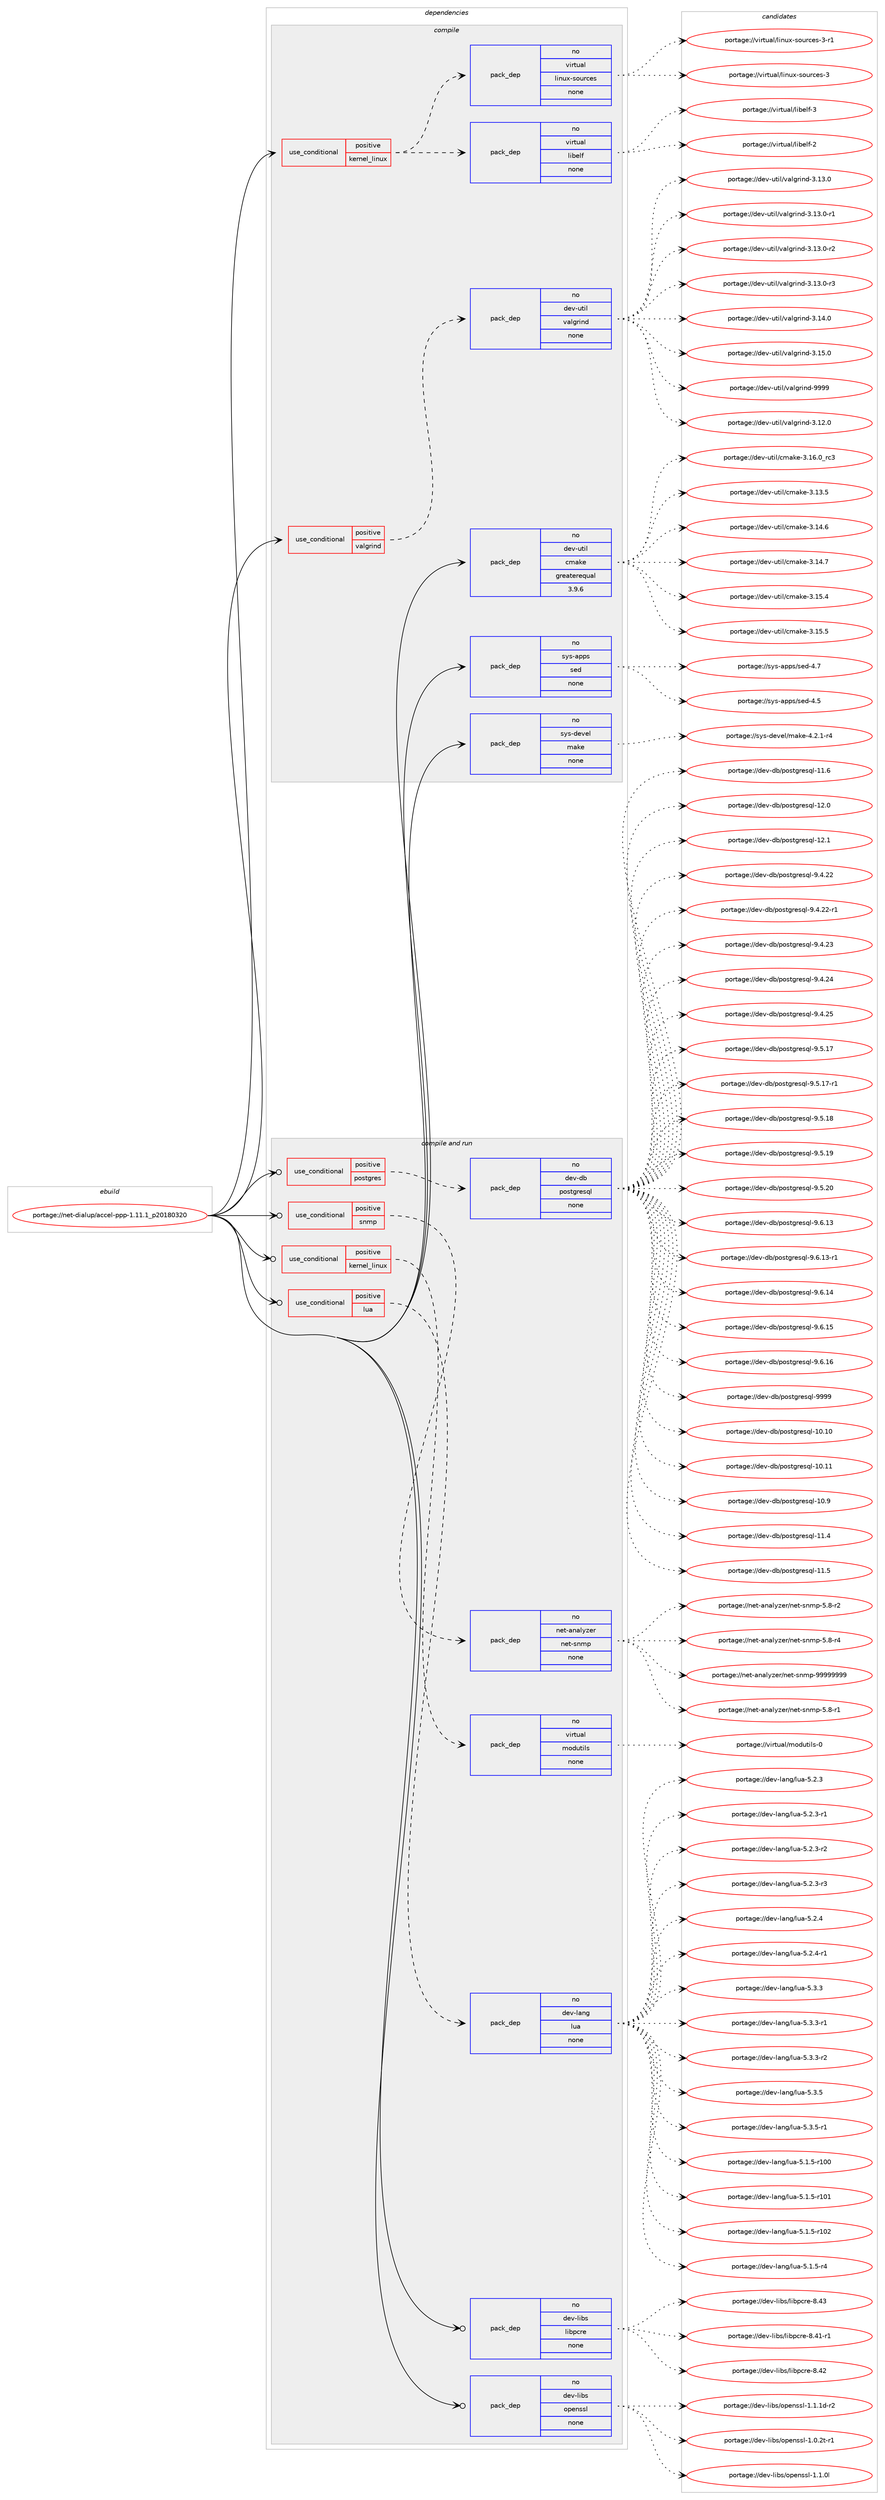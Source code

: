 digraph prolog {

# *************
# Graph options
# *************

newrank=true;
concentrate=true;
compound=true;
graph [rankdir=LR,fontname=Helvetica,fontsize=10,ranksep=1.5];#, ranksep=2.5, nodesep=0.2];
edge  [arrowhead=vee];
node  [fontname=Helvetica,fontsize=10];

# **********
# The ebuild
# **********

subgraph cluster_leftcol {
color=gray;
rank=same;
label=<<i>ebuild</i>>;
id [label="portage://net-dialup/accel-ppp-1.11.1_p20180320", color=red, width=4, href="../net-dialup/accel-ppp-1.11.1_p20180320.svg"];
}

# ****************
# The dependencies
# ****************

subgraph cluster_midcol {
color=gray;
label=<<i>dependencies</i>>;
subgraph cluster_compile {
fillcolor="#eeeeee";
style=filled;
label=<<i>compile</i>>;
subgraph cond87410 {
dependency350236 [label=<<TABLE BORDER="0" CELLBORDER="1" CELLSPACING="0" CELLPADDING="4"><TR><TD ROWSPAN="3" CELLPADDING="10">use_conditional</TD></TR><TR><TD>positive</TD></TR><TR><TD>kernel_linux</TD></TR></TABLE>>, shape=none, color=red];
subgraph pack257045 {
dependency350237 [label=<<TABLE BORDER="0" CELLBORDER="1" CELLSPACING="0" CELLPADDING="4" WIDTH="220"><TR><TD ROWSPAN="6" CELLPADDING="30">pack_dep</TD></TR><TR><TD WIDTH="110">no</TD></TR><TR><TD>virtual</TD></TR><TR><TD>linux-sources</TD></TR><TR><TD>none</TD></TR><TR><TD></TD></TR></TABLE>>, shape=none, color=blue];
}
dependency350236:e -> dependency350237:w [weight=20,style="dashed",arrowhead="vee"];
subgraph pack257046 {
dependency350238 [label=<<TABLE BORDER="0" CELLBORDER="1" CELLSPACING="0" CELLPADDING="4" WIDTH="220"><TR><TD ROWSPAN="6" CELLPADDING="30">pack_dep</TD></TR><TR><TD WIDTH="110">no</TD></TR><TR><TD>virtual</TD></TR><TR><TD>libelf</TD></TR><TR><TD>none</TD></TR><TR><TD></TD></TR></TABLE>>, shape=none, color=blue];
}
dependency350236:e -> dependency350238:w [weight=20,style="dashed",arrowhead="vee"];
}
id:e -> dependency350236:w [weight=20,style="solid",arrowhead="vee"];
subgraph cond87411 {
dependency350239 [label=<<TABLE BORDER="0" CELLBORDER="1" CELLSPACING="0" CELLPADDING="4"><TR><TD ROWSPAN="3" CELLPADDING="10">use_conditional</TD></TR><TR><TD>positive</TD></TR><TR><TD>valgrind</TD></TR></TABLE>>, shape=none, color=red];
subgraph pack257047 {
dependency350240 [label=<<TABLE BORDER="0" CELLBORDER="1" CELLSPACING="0" CELLPADDING="4" WIDTH="220"><TR><TD ROWSPAN="6" CELLPADDING="30">pack_dep</TD></TR><TR><TD WIDTH="110">no</TD></TR><TR><TD>dev-util</TD></TR><TR><TD>valgrind</TD></TR><TR><TD>none</TD></TR><TR><TD></TD></TR></TABLE>>, shape=none, color=blue];
}
dependency350239:e -> dependency350240:w [weight=20,style="dashed",arrowhead="vee"];
}
id:e -> dependency350239:w [weight=20,style="solid",arrowhead="vee"];
subgraph pack257048 {
dependency350241 [label=<<TABLE BORDER="0" CELLBORDER="1" CELLSPACING="0" CELLPADDING="4" WIDTH="220"><TR><TD ROWSPAN="6" CELLPADDING="30">pack_dep</TD></TR><TR><TD WIDTH="110">no</TD></TR><TR><TD>dev-util</TD></TR><TR><TD>cmake</TD></TR><TR><TD>greaterequal</TD></TR><TR><TD>3.9.6</TD></TR></TABLE>>, shape=none, color=blue];
}
id:e -> dependency350241:w [weight=20,style="solid",arrowhead="vee"];
subgraph pack257049 {
dependency350242 [label=<<TABLE BORDER="0" CELLBORDER="1" CELLSPACING="0" CELLPADDING="4" WIDTH="220"><TR><TD ROWSPAN="6" CELLPADDING="30">pack_dep</TD></TR><TR><TD WIDTH="110">no</TD></TR><TR><TD>sys-apps</TD></TR><TR><TD>sed</TD></TR><TR><TD>none</TD></TR><TR><TD></TD></TR></TABLE>>, shape=none, color=blue];
}
id:e -> dependency350242:w [weight=20,style="solid",arrowhead="vee"];
subgraph pack257050 {
dependency350243 [label=<<TABLE BORDER="0" CELLBORDER="1" CELLSPACING="0" CELLPADDING="4" WIDTH="220"><TR><TD ROWSPAN="6" CELLPADDING="30">pack_dep</TD></TR><TR><TD WIDTH="110">no</TD></TR><TR><TD>sys-devel</TD></TR><TR><TD>make</TD></TR><TR><TD>none</TD></TR><TR><TD></TD></TR></TABLE>>, shape=none, color=blue];
}
id:e -> dependency350243:w [weight=20,style="solid",arrowhead="vee"];
}
subgraph cluster_compileandrun {
fillcolor="#eeeeee";
style=filled;
label=<<i>compile and run</i>>;
subgraph cond87412 {
dependency350244 [label=<<TABLE BORDER="0" CELLBORDER="1" CELLSPACING="0" CELLPADDING="4"><TR><TD ROWSPAN="3" CELLPADDING="10">use_conditional</TD></TR><TR><TD>positive</TD></TR><TR><TD>kernel_linux</TD></TR></TABLE>>, shape=none, color=red];
subgraph pack257051 {
dependency350245 [label=<<TABLE BORDER="0" CELLBORDER="1" CELLSPACING="0" CELLPADDING="4" WIDTH="220"><TR><TD ROWSPAN="6" CELLPADDING="30">pack_dep</TD></TR><TR><TD WIDTH="110">no</TD></TR><TR><TD>virtual</TD></TR><TR><TD>modutils</TD></TR><TR><TD>none</TD></TR><TR><TD></TD></TR></TABLE>>, shape=none, color=blue];
}
dependency350244:e -> dependency350245:w [weight=20,style="dashed",arrowhead="vee"];
}
id:e -> dependency350244:w [weight=20,style="solid",arrowhead="odotvee"];
subgraph cond87413 {
dependency350246 [label=<<TABLE BORDER="0" CELLBORDER="1" CELLSPACING="0" CELLPADDING="4"><TR><TD ROWSPAN="3" CELLPADDING="10">use_conditional</TD></TR><TR><TD>positive</TD></TR><TR><TD>lua</TD></TR></TABLE>>, shape=none, color=red];
subgraph pack257052 {
dependency350247 [label=<<TABLE BORDER="0" CELLBORDER="1" CELLSPACING="0" CELLPADDING="4" WIDTH="220"><TR><TD ROWSPAN="6" CELLPADDING="30">pack_dep</TD></TR><TR><TD WIDTH="110">no</TD></TR><TR><TD>dev-lang</TD></TR><TR><TD>lua</TD></TR><TR><TD>none</TD></TR><TR><TD></TD></TR></TABLE>>, shape=none, color=blue];
}
dependency350246:e -> dependency350247:w [weight=20,style="dashed",arrowhead="vee"];
}
id:e -> dependency350246:w [weight=20,style="solid",arrowhead="odotvee"];
subgraph cond87414 {
dependency350248 [label=<<TABLE BORDER="0" CELLBORDER="1" CELLSPACING="0" CELLPADDING="4"><TR><TD ROWSPAN="3" CELLPADDING="10">use_conditional</TD></TR><TR><TD>positive</TD></TR><TR><TD>postgres</TD></TR></TABLE>>, shape=none, color=red];
subgraph pack257053 {
dependency350249 [label=<<TABLE BORDER="0" CELLBORDER="1" CELLSPACING="0" CELLPADDING="4" WIDTH="220"><TR><TD ROWSPAN="6" CELLPADDING="30">pack_dep</TD></TR><TR><TD WIDTH="110">no</TD></TR><TR><TD>dev-db</TD></TR><TR><TD>postgresql</TD></TR><TR><TD>none</TD></TR><TR><TD></TD></TR></TABLE>>, shape=none, color=blue];
}
dependency350248:e -> dependency350249:w [weight=20,style="dashed",arrowhead="vee"];
}
id:e -> dependency350248:w [weight=20,style="solid",arrowhead="odotvee"];
subgraph cond87415 {
dependency350250 [label=<<TABLE BORDER="0" CELLBORDER="1" CELLSPACING="0" CELLPADDING="4"><TR><TD ROWSPAN="3" CELLPADDING="10">use_conditional</TD></TR><TR><TD>positive</TD></TR><TR><TD>snmp</TD></TR></TABLE>>, shape=none, color=red];
subgraph pack257054 {
dependency350251 [label=<<TABLE BORDER="0" CELLBORDER="1" CELLSPACING="0" CELLPADDING="4" WIDTH="220"><TR><TD ROWSPAN="6" CELLPADDING="30">pack_dep</TD></TR><TR><TD WIDTH="110">no</TD></TR><TR><TD>net-analyzer</TD></TR><TR><TD>net-snmp</TD></TR><TR><TD>none</TD></TR><TR><TD></TD></TR></TABLE>>, shape=none, color=blue];
}
dependency350250:e -> dependency350251:w [weight=20,style="dashed",arrowhead="vee"];
}
id:e -> dependency350250:w [weight=20,style="solid",arrowhead="odotvee"];
subgraph pack257055 {
dependency350252 [label=<<TABLE BORDER="0" CELLBORDER="1" CELLSPACING="0" CELLPADDING="4" WIDTH="220"><TR><TD ROWSPAN="6" CELLPADDING="30">pack_dep</TD></TR><TR><TD WIDTH="110">no</TD></TR><TR><TD>dev-libs</TD></TR><TR><TD>libpcre</TD></TR><TR><TD>none</TD></TR><TR><TD></TD></TR></TABLE>>, shape=none, color=blue];
}
id:e -> dependency350252:w [weight=20,style="solid",arrowhead="odotvee"];
subgraph pack257056 {
dependency350253 [label=<<TABLE BORDER="0" CELLBORDER="1" CELLSPACING="0" CELLPADDING="4" WIDTH="220"><TR><TD ROWSPAN="6" CELLPADDING="30">pack_dep</TD></TR><TR><TD WIDTH="110">no</TD></TR><TR><TD>dev-libs</TD></TR><TR><TD>openssl</TD></TR><TR><TD>none</TD></TR><TR><TD></TD></TR></TABLE>>, shape=none, color=blue];
}
id:e -> dependency350253:w [weight=20,style="solid",arrowhead="odotvee"];
}
subgraph cluster_run {
fillcolor="#eeeeee";
style=filled;
label=<<i>run</i>>;
}
}

# **************
# The candidates
# **************

subgraph cluster_choices {
rank=same;
color=gray;
label=<<i>candidates</i>>;

subgraph choice257045 {
color=black;
nodesep=1;
choiceportage118105114116117971084710810511011712045115111117114991011154551 [label="portage://virtual/linux-sources-3", color=red, width=4,href="../virtual/linux-sources-3.svg"];
choiceportage1181051141161179710847108105110117120451151111171149910111545514511449 [label="portage://virtual/linux-sources-3-r1", color=red, width=4,href="../virtual/linux-sources-3-r1.svg"];
dependency350237:e -> choiceportage118105114116117971084710810511011712045115111117114991011154551:w [style=dotted,weight="100"];
dependency350237:e -> choiceportage1181051141161179710847108105110117120451151111171149910111545514511449:w [style=dotted,weight="100"];
}
subgraph choice257046 {
color=black;
nodesep=1;
choiceportage1181051141161179710847108105981011081024550 [label="portage://virtual/libelf-2", color=red, width=4,href="../virtual/libelf-2.svg"];
choiceportage1181051141161179710847108105981011081024551 [label="portage://virtual/libelf-3", color=red, width=4,href="../virtual/libelf-3.svg"];
dependency350238:e -> choiceportage1181051141161179710847108105981011081024550:w [style=dotted,weight="100"];
dependency350238:e -> choiceportage1181051141161179710847108105981011081024551:w [style=dotted,weight="100"];
}
subgraph choice257047 {
color=black;
nodesep=1;
choiceportage10010111845117116105108471189710810311410511010045514649504648 [label="portage://dev-util/valgrind-3.12.0", color=red, width=4,href="../dev-util/valgrind-3.12.0.svg"];
choiceportage10010111845117116105108471189710810311410511010045514649514648 [label="portage://dev-util/valgrind-3.13.0", color=red, width=4,href="../dev-util/valgrind-3.13.0.svg"];
choiceportage100101118451171161051084711897108103114105110100455146495146484511449 [label="portage://dev-util/valgrind-3.13.0-r1", color=red, width=4,href="../dev-util/valgrind-3.13.0-r1.svg"];
choiceportage100101118451171161051084711897108103114105110100455146495146484511450 [label="portage://dev-util/valgrind-3.13.0-r2", color=red, width=4,href="../dev-util/valgrind-3.13.0-r2.svg"];
choiceportage100101118451171161051084711897108103114105110100455146495146484511451 [label="portage://dev-util/valgrind-3.13.0-r3", color=red, width=4,href="../dev-util/valgrind-3.13.0-r3.svg"];
choiceportage10010111845117116105108471189710810311410511010045514649524648 [label="portage://dev-util/valgrind-3.14.0", color=red, width=4,href="../dev-util/valgrind-3.14.0.svg"];
choiceportage10010111845117116105108471189710810311410511010045514649534648 [label="portage://dev-util/valgrind-3.15.0", color=red, width=4,href="../dev-util/valgrind-3.15.0.svg"];
choiceportage1001011184511711610510847118971081031141051101004557575757 [label="portage://dev-util/valgrind-9999", color=red, width=4,href="../dev-util/valgrind-9999.svg"];
dependency350240:e -> choiceportage10010111845117116105108471189710810311410511010045514649504648:w [style=dotted,weight="100"];
dependency350240:e -> choiceportage10010111845117116105108471189710810311410511010045514649514648:w [style=dotted,weight="100"];
dependency350240:e -> choiceportage100101118451171161051084711897108103114105110100455146495146484511449:w [style=dotted,weight="100"];
dependency350240:e -> choiceportage100101118451171161051084711897108103114105110100455146495146484511450:w [style=dotted,weight="100"];
dependency350240:e -> choiceportage100101118451171161051084711897108103114105110100455146495146484511451:w [style=dotted,weight="100"];
dependency350240:e -> choiceportage10010111845117116105108471189710810311410511010045514649524648:w [style=dotted,weight="100"];
dependency350240:e -> choiceportage10010111845117116105108471189710810311410511010045514649534648:w [style=dotted,weight="100"];
dependency350240:e -> choiceportage1001011184511711610510847118971081031141051101004557575757:w [style=dotted,weight="100"];
}
subgraph choice257048 {
color=black;
nodesep=1;
choiceportage1001011184511711610510847991099710710145514649514653 [label="portage://dev-util/cmake-3.13.5", color=red, width=4,href="../dev-util/cmake-3.13.5.svg"];
choiceportage1001011184511711610510847991099710710145514649524654 [label="portage://dev-util/cmake-3.14.6", color=red, width=4,href="../dev-util/cmake-3.14.6.svg"];
choiceportage1001011184511711610510847991099710710145514649524655 [label="portage://dev-util/cmake-3.14.7", color=red, width=4,href="../dev-util/cmake-3.14.7.svg"];
choiceportage1001011184511711610510847991099710710145514649534652 [label="portage://dev-util/cmake-3.15.4", color=red, width=4,href="../dev-util/cmake-3.15.4.svg"];
choiceportage1001011184511711610510847991099710710145514649534653 [label="portage://dev-util/cmake-3.15.5", color=red, width=4,href="../dev-util/cmake-3.15.5.svg"];
choiceportage1001011184511711610510847991099710710145514649544648951149951 [label="portage://dev-util/cmake-3.16.0_rc3", color=red, width=4,href="../dev-util/cmake-3.16.0_rc3.svg"];
dependency350241:e -> choiceportage1001011184511711610510847991099710710145514649514653:w [style=dotted,weight="100"];
dependency350241:e -> choiceportage1001011184511711610510847991099710710145514649524654:w [style=dotted,weight="100"];
dependency350241:e -> choiceportage1001011184511711610510847991099710710145514649524655:w [style=dotted,weight="100"];
dependency350241:e -> choiceportage1001011184511711610510847991099710710145514649534652:w [style=dotted,weight="100"];
dependency350241:e -> choiceportage1001011184511711610510847991099710710145514649534653:w [style=dotted,weight="100"];
dependency350241:e -> choiceportage1001011184511711610510847991099710710145514649544648951149951:w [style=dotted,weight="100"];
}
subgraph choice257049 {
color=black;
nodesep=1;
choiceportage11512111545971121121154711510110045524653 [label="portage://sys-apps/sed-4.5", color=red, width=4,href="../sys-apps/sed-4.5.svg"];
choiceportage11512111545971121121154711510110045524655 [label="portage://sys-apps/sed-4.7", color=red, width=4,href="../sys-apps/sed-4.7.svg"];
dependency350242:e -> choiceportage11512111545971121121154711510110045524653:w [style=dotted,weight="100"];
dependency350242:e -> choiceportage11512111545971121121154711510110045524655:w [style=dotted,weight="100"];
}
subgraph choice257050 {
color=black;
nodesep=1;
choiceportage1151211154510010111810110847109971071014552465046494511452 [label="portage://sys-devel/make-4.2.1-r4", color=red, width=4,href="../sys-devel/make-4.2.1-r4.svg"];
dependency350243:e -> choiceportage1151211154510010111810110847109971071014552465046494511452:w [style=dotted,weight="100"];
}
subgraph choice257051 {
color=black;
nodesep=1;
choiceportage11810511411611797108471091111001171161051081154548 [label="portage://virtual/modutils-0", color=red, width=4,href="../virtual/modutils-0.svg"];
dependency350245:e -> choiceportage11810511411611797108471091111001171161051081154548:w [style=dotted,weight="100"];
}
subgraph choice257052 {
color=black;
nodesep=1;
choiceportage1001011184510897110103471081179745534649465345114494848 [label="portage://dev-lang/lua-5.1.5-r100", color=red, width=4,href="../dev-lang/lua-5.1.5-r100.svg"];
choiceportage1001011184510897110103471081179745534649465345114494849 [label="portage://dev-lang/lua-5.1.5-r101", color=red, width=4,href="../dev-lang/lua-5.1.5-r101.svg"];
choiceportage1001011184510897110103471081179745534649465345114494850 [label="portage://dev-lang/lua-5.1.5-r102", color=red, width=4,href="../dev-lang/lua-5.1.5-r102.svg"];
choiceportage100101118451089711010347108117974553464946534511452 [label="portage://dev-lang/lua-5.1.5-r4", color=red, width=4,href="../dev-lang/lua-5.1.5-r4.svg"];
choiceportage10010111845108971101034710811797455346504651 [label="portage://dev-lang/lua-5.2.3", color=red, width=4,href="../dev-lang/lua-5.2.3.svg"];
choiceportage100101118451089711010347108117974553465046514511449 [label="portage://dev-lang/lua-5.2.3-r1", color=red, width=4,href="../dev-lang/lua-5.2.3-r1.svg"];
choiceportage100101118451089711010347108117974553465046514511450 [label="portage://dev-lang/lua-5.2.3-r2", color=red, width=4,href="../dev-lang/lua-5.2.3-r2.svg"];
choiceportage100101118451089711010347108117974553465046514511451 [label="portage://dev-lang/lua-5.2.3-r3", color=red, width=4,href="../dev-lang/lua-5.2.3-r3.svg"];
choiceportage10010111845108971101034710811797455346504652 [label="portage://dev-lang/lua-5.2.4", color=red, width=4,href="../dev-lang/lua-5.2.4.svg"];
choiceportage100101118451089711010347108117974553465046524511449 [label="portage://dev-lang/lua-5.2.4-r1", color=red, width=4,href="../dev-lang/lua-5.2.4-r1.svg"];
choiceportage10010111845108971101034710811797455346514651 [label="portage://dev-lang/lua-5.3.3", color=red, width=4,href="../dev-lang/lua-5.3.3.svg"];
choiceportage100101118451089711010347108117974553465146514511449 [label="portage://dev-lang/lua-5.3.3-r1", color=red, width=4,href="../dev-lang/lua-5.3.3-r1.svg"];
choiceportage100101118451089711010347108117974553465146514511450 [label="portage://dev-lang/lua-5.3.3-r2", color=red, width=4,href="../dev-lang/lua-5.3.3-r2.svg"];
choiceportage10010111845108971101034710811797455346514653 [label="portage://dev-lang/lua-5.3.5", color=red, width=4,href="../dev-lang/lua-5.3.5.svg"];
choiceportage100101118451089711010347108117974553465146534511449 [label="portage://dev-lang/lua-5.3.5-r1", color=red, width=4,href="../dev-lang/lua-5.3.5-r1.svg"];
dependency350247:e -> choiceportage1001011184510897110103471081179745534649465345114494848:w [style=dotted,weight="100"];
dependency350247:e -> choiceportage1001011184510897110103471081179745534649465345114494849:w [style=dotted,weight="100"];
dependency350247:e -> choiceportage1001011184510897110103471081179745534649465345114494850:w [style=dotted,weight="100"];
dependency350247:e -> choiceportage100101118451089711010347108117974553464946534511452:w [style=dotted,weight="100"];
dependency350247:e -> choiceportage10010111845108971101034710811797455346504651:w [style=dotted,weight="100"];
dependency350247:e -> choiceportage100101118451089711010347108117974553465046514511449:w [style=dotted,weight="100"];
dependency350247:e -> choiceportage100101118451089711010347108117974553465046514511450:w [style=dotted,weight="100"];
dependency350247:e -> choiceportage100101118451089711010347108117974553465046514511451:w [style=dotted,weight="100"];
dependency350247:e -> choiceportage10010111845108971101034710811797455346504652:w [style=dotted,weight="100"];
dependency350247:e -> choiceportage100101118451089711010347108117974553465046524511449:w [style=dotted,weight="100"];
dependency350247:e -> choiceportage10010111845108971101034710811797455346514651:w [style=dotted,weight="100"];
dependency350247:e -> choiceportage100101118451089711010347108117974553465146514511449:w [style=dotted,weight="100"];
dependency350247:e -> choiceportage100101118451089711010347108117974553465146514511450:w [style=dotted,weight="100"];
dependency350247:e -> choiceportage10010111845108971101034710811797455346514653:w [style=dotted,weight="100"];
dependency350247:e -> choiceportage100101118451089711010347108117974553465146534511449:w [style=dotted,weight="100"];
}
subgraph choice257053 {
color=black;
nodesep=1;
choiceportage100101118451009847112111115116103114101115113108454948464948 [label="portage://dev-db/postgresql-10.10", color=red, width=4,href="../dev-db/postgresql-10.10.svg"];
choiceportage100101118451009847112111115116103114101115113108454948464949 [label="portage://dev-db/postgresql-10.11", color=red, width=4,href="../dev-db/postgresql-10.11.svg"];
choiceportage1001011184510098471121111151161031141011151131084549484657 [label="portage://dev-db/postgresql-10.9", color=red, width=4,href="../dev-db/postgresql-10.9.svg"];
choiceportage1001011184510098471121111151161031141011151131084549494652 [label="portage://dev-db/postgresql-11.4", color=red, width=4,href="../dev-db/postgresql-11.4.svg"];
choiceportage1001011184510098471121111151161031141011151131084549494653 [label="portage://dev-db/postgresql-11.5", color=red, width=4,href="../dev-db/postgresql-11.5.svg"];
choiceportage1001011184510098471121111151161031141011151131084549494654 [label="portage://dev-db/postgresql-11.6", color=red, width=4,href="../dev-db/postgresql-11.6.svg"];
choiceportage1001011184510098471121111151161031141011151131084549504648 [label="portage://dev-db/postgresql-12.0", color=red, width=4,href="../dev-db/postgresql-12.0.svg"];
choiceportage1001011184510098471121111151161031141011151131084549504649 [label="portage://dev-db/postgresql-12.1", color=red, width=4,href="../dev-db/postgresql-12.1.svg"];
choiceportage10010111845100984711211111511610311410111511310845574652465050 [label="portage://dev-db/postgresql-9.4.22", color=red, width=4,href="../dev-db/postgresql-9.4.22.svg"];
choiceportage100101118451009847112111115116103114101115113108455746524650504511449 [label="portage://dev-db/postgresql-9.4.22-r1", color=red, width=4,href="../dev-db/postgresql-9.4.22-r1.svg"];
choiceportage10010111845100984711211111511610311410111511310845574652465051 [label="portage://dev-db/postgresql-9.4.23", color=red, width=4,href="../dev-db/postgresql-9.4.23.svg"];
choiceportage10010111845100984711211111511610311410111511310845574652465052 [label="portage://dev-db/postgresql-9.4.24", color=red, width=4,href="../dev-db/postgresql-9.4.24.svg"];
choiceportage10010111845100984711211111511610311410111511310845574652465053 [label="portage://dev-db/postgresql-9.4.25", color=red, width=4,href="../dev-db/postgresql-9.4.25.svg"];
choiceportage10010111845100984711211111511610311410111511310845574653464955 [label="portage://dev-db/postgresql-9.5.17", color=red, width=4,href="../dev-db/postgresql-9.5.17.svg"];
choiceportage100101118451009847112111115116103114101115113108455746534649554511449 [label="portage://dev-db/postgresql-9.5.17-r1", color=red, width=4,href="../dev-db/postgresql-9.5.17-r1.svg"];
choiceportage10010111845100984711211111511610311410111511310845574653464956 [label="portage://dev-db/postgresql-9.5.18", color=red, width=4,href="../dev-db/postgresql-9.5.18.svg"];
choiceportage10010111845100984711211111511610311410111511310845574653464957 [label="portage://dev-db/postgresql-9.5.19", color=red, width=4,href="../dev-db/postgresql-9.5.19.svg"];
choiceportage10010111845100984711211111511610311410111511310845574653465048 [label="portage://dev-db/postgresql-9.5.20", color=red, width=4,href="../dev-db/postgresql-9.5.20.svg"];
choiceportage10010111845100984711211111511610311410111511310845574654464951 [label="portage://dev-db/postgresql-9.6.13", color=red, width=4,href="../dev-db/postgresql-9.6.13.svg"];
choiceportage100101118451009847112111115116103114101115113108455746544649514511449 [label="portage://dev-db/postgresql-9.6.13-r1", color=red, width=4,href="../dev-db/postgresql-9.6.13-r1.svg"];
choiceportage10010111845100984711211111511610311410111511310845574654464952 [label="portage://dev-db/postgresql-9.6.14", color=red, width=4,href="../dev-db/postgresql-9.6.14.svg"];
choiceportage10010111845100984711211111511610311410111511310845574654464953 [label="portage://dev-db/postgresql-9.6.15", color=red, width=4,href="../dev-db/postgresql-9.6.15.svg"];
choiceportage10010111845100984711211111511610311410111511310845574654464954 [label="portage://dev-db/postgresql-9.6.16", color=red, width=4,href="../dev-db/postgresql-9.6.16.svg"];
choiceportage1001011184510098471121111151161031141011151131084557575757 [label="portage://dev-db/postgresql-9999", color=red, width=4,href="../dev-db/postgresql-9999.svg"];
dependency350249:e -> choiceportage100101118451009847112111115116103114101115113108454948464948:w [style=dotted,weight="100"];
dependency350249:e -> choiceportage100101118451009847112111115116103114101115113108454948464949:w [style=dotted,weight="100"];
dependency350249:e -> choiceportage1001011184510098471121111151161031141011151131084549484657:w [style=dotted,weight="100"];
dependency350249:e -> choiceportage1001011184510098471121111151161031141011151131084549494652:w [style=dotted,weight="100"];
dependency350249:e -> choiceportage1001011184510098471121111151161031141011151131084549494653:w [style=dotted,weight="100"];
dependency350249:e -> choiceportage1001011184510098471121111151161031141011151131084549494654:w [style=dotted,weight="100"];
dependency350249:e -> choiceportage1001011184510098471121111151161031141011151131084549504648:w [style=dotted,weight="100"];
dependency350249:e -> choiceportage1001011184510098471121111151161031141011151131084549504649:w [style=dotted,weight="100"];
dependency350249:e -> choiceportage10010111845100984711211111511610311410111511310845574652465050:w [style=dotted,weight="100"];
dependency350249:e -> choiceportage100101118451009847112111115116103114101115113108455746524650504511449:w [style=dotted,weight="100"];
dependency350249:e -> choiceportage10010111845100984711211111511610311410111511310845574652465051:w [style=dotted,weight="100"];
dependency350249:e -> choiceportage10010111845100984711211111511610311410111511310845574652465052:w [style=dotted,weight="100"];
dependency350249:e -> choiceportage10010111845100984711211111511610311410111511310845574652465053:w [style=dotted,weight="100"];
dependency350249:e -> choiceportage10010111845100984711211111511610311410111511310845574653464955:w [style=dotted,weight="100"];
dependency350249:e -> choiceportage100101118451009847112111115116103114101115113108455746534649554511449:w [style=dotted,weight="100"];
dependency350249:e -> choiceportage10010111845100984711211111511610311410111511310845574653464956:w [style=dotted,weight="100"];
dependency350249:e -> choiceportage10010111845100984711211111511610311410111511310845574653464957:w [style=dotted,weight="100"];
dependency350249:e -> choiceportage10010111845100984711211111511610311410111511310845574653465048:w [style=dotted,weight="100"];
dependency350249:e -> choiceportage10010111845100984711211111511610311410111511310845574654464951:w [style=dotted,weight="100"];
dependency350249:e -> choiceportage100101118451009847112111115116103114101115113108455746544649514511449:w [style=dotted,weight="100"];
dependency350249:e -> choiceportage10010111845100984711211111511610311410111511310845574654464952:w [style=dotted,weight="100"];
dependency350249:e -> choiceportage10010111845100984711211111511610311410111511310845574654464953:w [style=dotted,weight="100"];
dependency350249:e -> choiceportage10010111845100984711211111511610311410111511310845574654464954:w [style=dotted,weight="100"];
dependency350249:e -> choiceportage1001011184510098471121111151161031141011151131084557575757:w [style=dotted,weight="100"];
}
subgraph choice257054 {
color=black;
nodesep=1;
choiceportage1101011164597110971081211221011144711010111645115110109112455346564511449 [label="portage://net-analyzer/net-snmp-5.8-r1", color=red, width=4,href="../net-analyzer/net-snmp-5.8-r1.svg"];
choiceportage1101011164597110971081211221011144711010111645115110109112455346564511450 [label="portage://net-analyzer/net-snmp-5.8-r2", color=red, width=4,href="../net-analyzer/net-snmp-5.8-r2.svg"];
choiceportage1101011164597110971081211221011144711010111645115110109112455346564511452 [label="portage://net-analyzer/net-snmp-5.8-r4", color=red, width=4,href="../net-analyzer/net-snmp-5.8-r4.svg"];
choiceportage1101011164597110971081211221011144711010111645115110109112455757575757575757 [label="portage://net-analyzer/net-snmp-99999999", color=red, width=4,href="../net-analyzer/net-snmp-99999999.svg"];
dependency350251:e -> choiceportage1101011164597110971081211221011144711010111645115110109112455346564511449:w [style=dotted,weight="100"];
dependency350251:e -> choiceportage1101011164597110971081211221011144711010111645115110109112455346564511450:w [style=dotted,weight="100"];
dependency350251:e -> choiceportage1101011164597110971081211221011144711010111645115110109112455346564511452:w [style=dotted,weight="100"];
dependency350251:e -> choiceportage1101011164597110971081211221011144711010111645115110109112455757575757575757:w [style=dotted,weight="100"];
}
subgraph choice257055 {
color=black;
nodesep=1;
choiceportage100101118451081059811547108105981129911410145564652494511449 [label="portage://dev-libs/libpcre-8.41-r1", color=red, width=4,href="../dev-libs/libpcre-8.41-r1.svg"];
choiceportage10010111845108105981154710810598112991141014556465250 [label="portage://dev-libs/libpcre-8.42", color=red, width=4,href="../dev-libs/libpcre-8.42.svg"];
choiceportage10010111845108105981154710810598112991141014556465251 [label="portage://dev-libs/libpcre-8.43", color=red, width=4,href="../dev-libs/libpcre-8.43.svg"];
dependency350252:e -> choiceportage100101118451081059811547108105981129911410145564652494511449:w [style=dotted,weight="100"];
dependency350252:e -> choiceportage10010111845108105981154710810598112991141014556465250:w [style=dotted,weight="100"];
dependency350252:e -> choiceportage10010111845108105981154710810598112991141014556465251:w [style=dotted,weight="100"];
}
subgraph choice257056 {
color=black;
nodesep=1;
choiceportage1001011184510810598115471111121011101151151084549464846501164511449 [label="portage://dev-libs/openssl-1.0.2t-r1", color=red, width=4,href="../dev-libs/openssl-1.0.2t-r1.svg"];
choiceportage100101118451081059811547111112101110115115108454946494648108 [label="portage://dev-libs/openssl-1.1.0l", color=red, width=4,href="../dev-libs/openssl-1.1.0l.svg"];
choiceportage1001011184510810598115471111121011101151151084549464946491004511450 [label="portage://dev-libs/openssl-1.1.1d-r2", color=red, width=4,href="../dev-libs/openssl-1.1.1d-r2.svg"];
dependency350253:e -> choiceportage1001011184510810598115471111121011101151151084549464846501164511449:w [style=dotted,weight="100"];
dependency350253:e -> choiceportage100101118451081059811547111112101110115115108454946494648108:w [style=dotted,weight="100"];
dependency350253:e -> choiceportage1001011184510810598115471111121011101151151084549464946491004511450:w [style=dotted,weight="100"];
}
}

}
